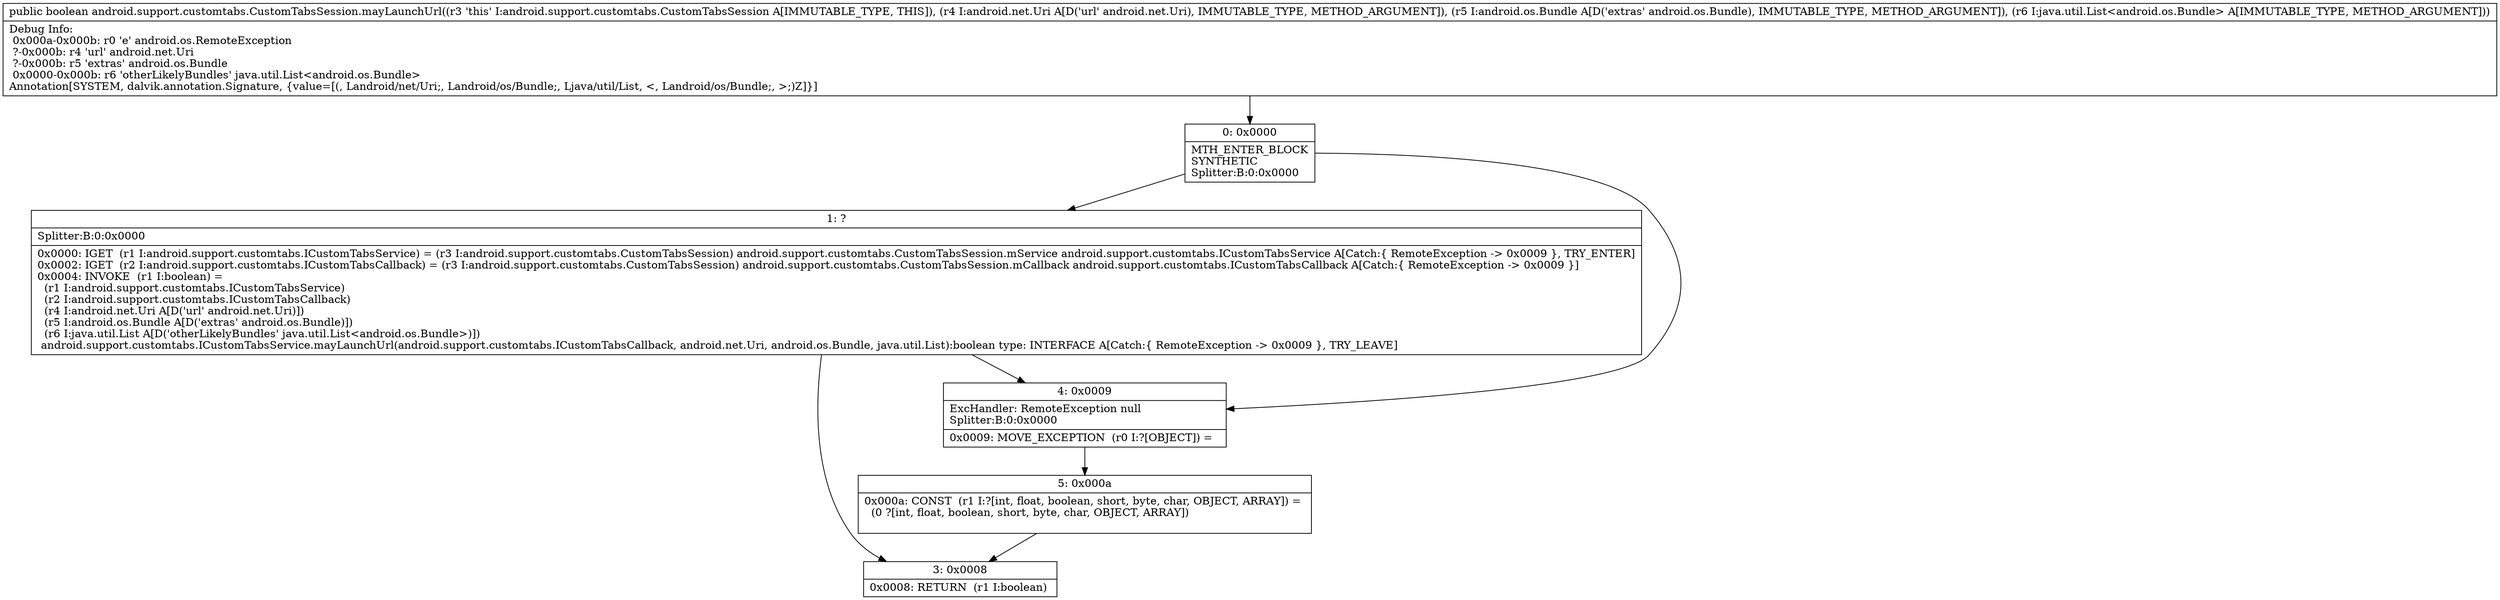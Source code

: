 digraph "CFG forandroid.support.customtabs.CustomTabsSession.mayLaunchUrl(Landroid\/net\/Uri;Landroid\/os\/Bundle;Ljava\/util\/List;)Z" {
Node_0 [shape=record,label="{0\:\ 0x0000|MTH_ENTER_BLOCK\lSYNTHETIC\lSplitter:B:0:0x0000\l}"];
Node_1 [shape=record,label="{1\:\ ?|Splitter:B:0:0x0000\l|0x0000: IGET  (r1 I:android.support.customtabs.ICustomTabsService) = (r3 I:android.support.customtabs.CustomTabsSession) android.support.customtabs.CustomTabsSession.mService android.support.customtabs.ICustomTabsService A[Catch:\{ RemoteException \-\> 0x0009 \}, TRY_ENTER]\l0x0002: IGET  (r2 I:android.support.customtabs.ICustomTabsCallback) = (r3 I:android.support.customtabs.CustomTabsSession) android.support.customtabs.CustomTabsSession.mCallback android.support.customtabs.ICustomTabsCallback A[Catch:\{ RemoteException \-\> 0x0009 \}]\l0x0004: INVOKE  (r1 I:boolean) = \l  (r1 I:android.support.customtabs.ICustomTabsService)\l  (r2 I:android.support.customtabs.ICustomTabsCallback)\l  (r4 I:android.net.Uri A[D('url' android.net.Uri)])\l  (r5 I:android.os.Bundle A[D('extras' android.os.Bundle)])\l  (r6 I:java.util.List A[D('otherLikelyBundles' java.util.List\<android.os.Bundle\>)])\l android.support.customtabs.ICustomTabsService.mayLaunchUrl(android.support.customtabs.ICustomTabsCallback, android.net.Uri, android.os.Bundle, java.util.List):boolean type: INTERFACE A[Catch:\{ RemoteException \-\> 0x0009 \}, TRY_LEAVE]\l}"];
Node_3 [shape=record,label="{3\:\ 0x0008|0x0008: RETURN  (r1 I:boolean) \l}"];
Node_4 [shape=record,label="{4\:\ 0x0009|ExcHandler: RemoteException null\lSplitter:B:0:0x0000\l|0x0009: MOVE_EXCEPTION  (r0 I:?[OBJECT]) =  \l}"];
Node_5 [shape=record,label="{5\:\ 0x000a|0x000a: CONST  (r1 I:?[int, float, boolean, short, byte, char, OBJECT, ARRAY]) = \l  (0 ?[int, float, boolean, short, byte, char, OBJECT, ARRAY])\l \l}"];
MethodNode[shape=record,label="{public boolean android.support.customtabs.CustomTabsSession.mayLaunchUrl((r3 'this' I:android.support.customtabs.CustomTabsSession A[IMMUTABLE_TYPE, THIS]), (r4 I:android.net.Uri A[D('url' android.net.Uri), IMMUTABLE_TYPE, METHOD_ARGUMENT]), (r5 I:android.os.Bundle A[D('extras' android.os.Bundle), IMMUTABLE_TYPE, METHOD_ARGUMENT]), (r6 I:java.util.List\<android.os.Bundle\> A[IMMUTABLE_TYPE, METHOD_ARGUMENT]))  | Debug Info:\l  0x000a\-0x000b: r0 'e' android.os.RemoteException\l  ?\-0x000b: r4 'url' android.net.Uri\l  ?\-0x000b: r5 'extras' android.os.Bundle\l  0x0000\-0x000b: r6 'otherLikelyBundles' java.util.List\<android.os.Bundle\>\lAnnotation[SYSTEM, dalvik.annotation.Signature, \{value=[(, Landroid\/net\/Uri;, Landroid\/os\/Bundle;, Ljava\/util\/List, \<, Landroid\/os\/Bundle;, \>;)Z]\}]\l}"];
MethodNode -> Node_0;
Node_0 -> Node_1;
Node_0 -> Node_4;
Node_1 -> Node_4;
Node_1 -> Node_3;
Node_4 -> Node_5;
Node_5 -> Node_3;
}


